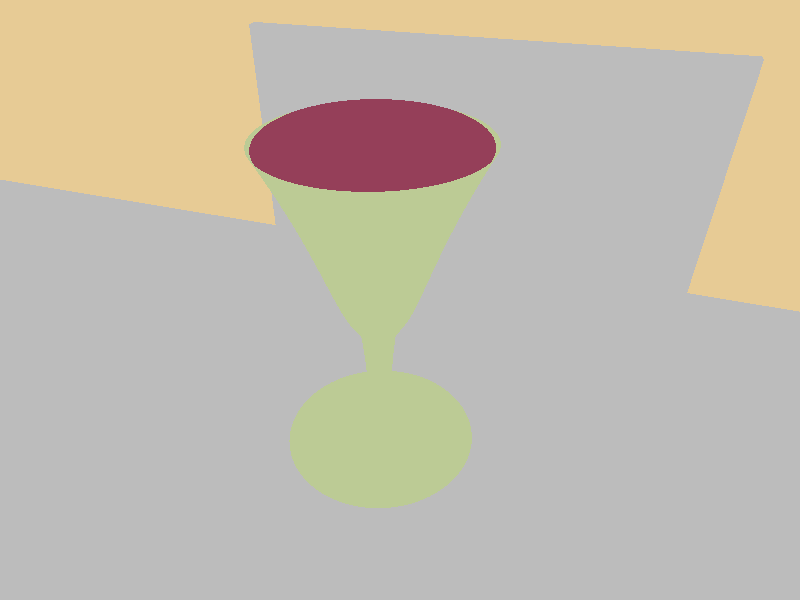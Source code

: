 #include "colors.inc" 
                      
// Light control variables                      
#declare color_lights = 1;        
#declare front_on = 0;
#declare top_on = 1;
                          
camera {
    location <5,15,-15>  // Up, to the rear, and slightly to the right
    look_at <0,4,0>
}                         

#if (color_lights = 1) // If we want color lights
       
    #if (top_on = 1) // If using top lighting                                
    
        light_source {
            <0,20,-5>
            rgb <1,0,0>
        }                                        
    
    #end // End top lighting
    
    #if (front_on = 1) // If using front lighting     
    
        light_source {
            <-20,20,-20>
            rgb <0,0,1>
        }  
        light_source {
            <20,20,-20>
            rgb <0,1,0>
        }                                            
    
    #end // End front lighting     
    
#else // If we want plain lights  
    
    #if (top_on = 1)  // If using top lighting    
    
        light_source {
            <0,20,-5>
            rgb <0.33,0.33,0.33>
        }   
                
    #end // End top lighting
    
        #if (front_on = 1) // If using front lighting 
        light_source {
            <-20,10,-20>
            rgb <0.33, 0.33, 0.33>
        }  
        light_source {
            <20,10,-20>
            rgb <0.33, 0.33, 0.33>
        }  
                   
    #end // End front lighting   

#end // End light controls

// Background
plane {
    z, 10
    pigment {
        rgb <0.8, 0.6, 0.3>
    }
}     

// Mirror
box {
    <-10,-5,9.5>
    <10,10,10>
    pigment {
        rgb <0.5, 0.5, 0.5>
    }
    finish {
        reflection 0.9
    }       
}                    

plane {
    y, 0 
    pigment {
        rgb <0.5, 0.5, 0.5>
    }
    finish {
        reflection {0.5}
        diffuse 0.5   
        phong 2
        brilliance 5
    } 
}    
    

// Cup     
#declare goblet = union {
sor {
    8,
    <0.0,  -0.5>,
    <3.0,   0.0>,
    <1.0,   0.2>,
    <0.5,   0.4>,
    <0.5,   4.0>,
    <1.0,   5.0>,
    <3.0,  10.0>,
    <4.0,  11.0>
    open
    pigment {
       rgb <0.5, 0.6, 0.3>
    }     
    normal {
        dents 0.1
        scale 0.1
    }    
    finish {
        diffuse 0.5
        reflection { 0.2 }
        phong 1
    }    
}       

sphere {
    <0,0,0>
    2.9
    scale <1,0.2,1>   
    translate y*9.9
    pigment {
        rgb <0.3, 0.05, 0.1>
    }     
    normal {
        ripples 1   
        frequency 10
        phase 2
    } 
    finish {
        brilliance 6
    }      
}
}

object {
    goblet
    translate <0,0,-2>
}    